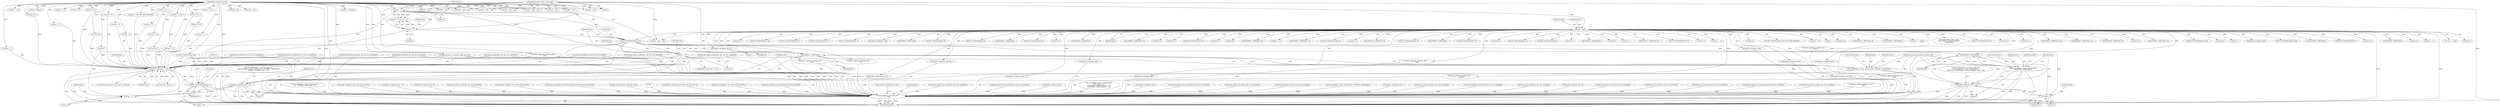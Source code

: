 digraph "0_tcpdump_d10a0f980fe8f9407ab1ffbd612641433ebe175e@array" {
"1000385" [label="(Call,ND_TCHECK2(tptr[0], len))"];
"1000142" [label="(Call,tptr = pptr)"];
"1000128" [label="(MethodParameterIn,const u_char *pptr)"];
"1000376" [label="(Call,len != 8)"];
"1000373" [label="(Call,len != 6)"];
"1000129" [label="(MethodParameterIn,u_int len)"];
"1000391" [label="(Call,len == 6)"];
"1002897" [label="(Call,ndo->ndo_vflag > 1 && len)"];
"1002905" [label="(Call,ND_TCHECK2(*pptr,len))"];
"1002909" [label="(Call,print_unknown_data(ndo, pptr, \"\n\t    \", len))"];
"1000406" [label="(Call,EXTRACT_16BITS(tptr))"];
"1000401" [label="(Call,as_printf(ndo, astostr, sizeof(astostr), EXTRACT_16BITS(tptr)))"];
"1000408" [label="(Call,ipaddr_string(ndo, tptr + 2))"];
"1000410" [label="(Call,tptr + 2)"];
"1000426" [label="(Call,EXTRACT_32BITS(tptr))"];
"1000421" [label="(Call,as_printf(ndo, astostr, sizeof(astostr),\n\t\t\tEXTRACT_32BITS(tptr)))"];
"1000428" [label="(Call,ipaddr_string(ndo, tptr + 4))"];
"1000430" [label="(Call,tptr + 4)"];
"1001706" [label="(Call,decode_prefix4(ndo, tptr, len, buf, sizeof(buf)))"];
"1002668" [label="(Call,EXTRACT_32BITS(tptr))"];
"1001430" [label="(Call,decode_labeled_prefix6(ndo, tptr, len, buf, sizeof(buf)))"];
"1002913" [label="(Identifier,len)"];
"1001390" [label="(Call,decode_prefix6(ndo, tptr, len, buf, sizeof(buf)))"];
"1000412" [label="(Literal,2)"];
"1000126" [label="(MethodParameterIn,netdissect_options *ndo)"];
"1000977" [label="(Call,isonsap_string(ndo, tptr, tlen))"];
"1000347" [label="(Call,ND_TCHECK2(tptr[0], 4))"];
"1002354" [label="(Call,tptr+3)"];
"1002654" [label="(Call,len < 4)"];
"1002378" [label="(Call,print_unknown_data(ndo, tptr, \"\n\t      \", 8))"];
"1000146" [label="(Identifier,tlen)"];
"1001818" [label="(Call,decode_prefix6(ndo, tptr, len, buf, sizeof(buf)))"];
"1002562" [label="(Call,tlen = len)"];
"1001262" [label="(Call,decode_labeled_vpn_prefix4(ndo, tptr, buf, sizeof(buf)))"];
"1002911" [label="(Identifier,pptr)"];
"1002810" [label="(Call,len -= alen)"];
"1002848" [label="(Call,EXTRACT_32BITS(tptr))"];
"1000404" [label="(Call,sizeof(astostr))"];
"1002298" [label="(Call,ipaddr_string(ndo, tptr+2))"];
"1000144" [label="(Identifier,pptr)"];
"1000406" [label="(Call,EXTRACT_16BITS(tptr))"];
"1000436" [label="(Call,len != 8)"];
"1000386" [label="(Call,tptr[0])"];
"1000415" [label="(Call,ND_PRINT((ndo, \" AS #%s, origin %s\",\n\t\t\tas_printf(ndo, astostr, sizeof(astostr),\n\t\t\tEXTRACT_32BITS(tptr)), ipaddr_string(ndo, tptr + 4))))"];
"1002909" [label="(Call,print_unknown_data(ndo, pptr, \"\n\t    \", len))"];
"1001898" [label="(Call,decode_labeled_vpn_prefix6(ndo, tptr, buf, sizeof(buf)))"];
"1000208" [label="(Call,pptr + len)"];
"1002915" [label="(Literal,1)"];
"1002203" [label="(Call,ipaddr_string(ndo, tptr+4))"];
"1002431" [label="(Call,EXTRACT_24BITS(tptr+2))"];
"1002195" [label="(Call,tptr+2)"];
"1000861" [label="(Call,ip6addr_string(ndo, tptr))"];
"1002910" [label="(Identifier,ndo)"];
"1002200" [label="(Call,tptr+4)"];
"1001691" [label="(Call,tptr < pptr + len)"];
"1000258" [label="(Call,as_printf(ndo, astostr, sizeof(astostr),\n\t\t\t\tas_size == 2 ?\n\t\t\t\tEXTRACT_16BITS(&tptr[2 + i]) :\n\t\t\t\tEXTRACT_32BITS(&tptr[2 + i])))"];
"1002907" [label="(Identifier,pptr)"];
"1002505" [label="(Call,ND_TCHECK2(tptr[0], 8))"];
"1002136" [label="(Call,len % 8)"];
"1002908" [label="(Identifier,len)"];
"1002257" [label="(Call,tptr+2)"];
"1000145" [label="(Call,tlen=len)"];
"1000955" [label="(Call,ipaddr_string(ndo, tptr))"];
"1002308" [label="(Call,tptr+6)"];
"1002410" [label="(Call,tlen = len)"];
"1000128" [label="(MethodParameterIn,const u_char *pptr)"];
"1000391" [label="(Call,len == 6)"];
"1002224" [label="(Call,EXTRACT_16BITS(tptr+6))"];
"1002898" [label="(Call,ndo->ndo_vflag > 1)"];
"1001167" [label="(Call,tptr < pptr + len)"];
"1000430" [label="(Call,tptr + 4)"];
"1002387" [label="(Call,tptr +=8)"];
"1000392" [label="(Identifier,len)"];
"1002516" [label="(Call,ipaddr_string(ndo, tptr))"];
"1000397" [label="(Identifier,ndo)"];
"1000424" [label="(Call,sizeof(astostr))"];
"1000408" [label="(Call,ipaddr_string(ndo, tptr + 2))"];
"1001169" [label="(Call,pptr + len)"];
"1001693" [label="(Call,pptr + len)"];
"1001566" [label="(Call,decode_labeled_vpn_clnp_prefix(ndo, tptr, buf, sizeof(buf)))"];
"1001625" [label="(Call,pptr + len)"];
"1000400" [label="(Block,)"];
"1000190" [label="(Call,!len)"];
"1002581" [label="(Call,EXTRACT_16BITS(tptr+1))"];
"1000200" [label="(Call,bgp_attr_get_as_size(ndo, atype, pptr, len))"];
"1001930" [label="(Call,decode_labeled_vpn_l2(ndo, tptr, buf, sizeof(buf)))"];
"1002906" [label="(Call,*pptr)"];
"1000410" [label="(Call,tptr + 2)"];
"1001623" [label="(Call,tptr = pptr + len)"];
"1001502" [label="(Call,decode_labeled_vpn_l2(ndo, tptr, buf, sizeof(buf)))"];
"1000427" [label="(Identifier,tptr)"];
"1002395" [label="(Call,ND_TCHECK2(tptr[0], 5))"];
"1002286" [label="(Call,tptr+2)"];
"1002834" [label="(Call,len > 0)"];
"1002905" [label="(Call,ND_TCHECK2(*pptr,len))"];
"1000143" [label="(Identifier,tptr)"];
"1002194" [label="(Call,EXTRACT_16BITS(tptr+2))"];
"1000312" [label="(Call,len != 4)"];
"1000598" [label="(Call,ipaddr_string(ndo, tptr))"];
"1002489" [label="(Call,ND_TCHECK2(tptr[0], 4))"];
"1000493" [label="(Call,EXTRACT_32BITS(tptr))"];
"1002673" [label="(Call,len -=4)"];
"1002731" [label="(Call,len -= alenlen)"];
"1001858" [label="(Call,decode_labeled_prefix6(ndo, tptr, len, buf, sizeof(buf)))"];
"1002663" [label="(Call,as_printf(ndo, astostr, sizeof(astostr), EXTRACT_32BITS(tptr)))"];
"1000557" [label="(Call,ND_TCHECK2(tptr[0], 4))"];
"1002119" [label="(Call,tptr = pptr + len)"];
"1002536" [label="(Call,ipaddr_string(ndo, tptr))"];
"1000767" [label="(Call,ipaddr_string(ndo, tptr))"];
"1002325" [label="(Call,tptr+6)"];
"1002151" [label="(Call,ND_TCHECK2(tptr[0], 2))"];
"1000375" [label="(Literal,6)"];
"1000390" [label="(ControlStructure,if (len == 6))"];
"1000206" [label="(Call,tptr < pptr + len)"];
"1000587" [label="(Call,ND_TCHECK2(tptr[0], 4))"];
"1000393" [label="(Literal,6)"];
"1002349" [label="(Call,tptr+2)"];
"1001358" [label="(Call,decode_mdt_vpn_nlri(ndo, tptr, buf, sizeof(buf)))"];
"1000622" [label="(Call,EXTRACT_16BITS(tptr))"];
"1002897" [label="(Call,ndo->ndo_vflag > 1 && len)"];
"1000573" [label="(Call,len % 4)"];
"1000402" [label="(Identifier,ndo)"];
"1001786" [label="(Call,decode_labeled_vpn_prefix4(ndo, tptr, buf, sizeof(buf)))"];
"1002091" [label="(Call,tptr-3)"];
"1001962" [label="(Call,decode_clnp_prefix(ndo, tptr, buf, sizeof(buf)))"];
"1002358" [label="(Call,tptr+4)"];
"1001680" [label="(Call,len == BGP_MP_NLRI_MINSIZE)"];
"1002242" [label="(Call,EXTRACT_32BITS(tptr+2))"];
"1000445" [label="(Call,ND_TCHECK2(tptr[0], 8))"];
"1002482" [label="(Call,ipaddr_string(ndo, tptr+4))"];
"1002221" [label="(Call,tptr+2)"];
"1002585" [label="(Call,tptr += 3)"];
"1002205" [label="(Call,tptr+4)"];
"1002869" [label="(Call,len -= 12)"];
"1001326" [label="(Call,decode_multicast_vpn(ndo, tptr, buf, sizeof(buf)))"];
"1000377" [label="(Identifier,len)"];
"1002896" [label="(ControlStructure,if (ndo->ndo_vflag > 1 && len))"];
"1000338" [label="(Call,len != 4)"];
"1001534" [label="(Call,decode_clnp_prefix(ndo, tptr, buf, sizeof(buf)))"];
"1002719" [label="(Call,len < alenlen)"];
"1001640" [label="(Call,ND_TCHECK2(tptr[0], BGP_MP_NLRI_MINSIZE))"];
"1000431" [label="(Identifier,tptr)"];
"1000548" [label="(Call,len != 4)"];
"1001294" [label="(Call,decode_rt_routing_info(ndo, tptr, buf, sizeof(buf)))"];
"1002436" [label="(Call,tptr +=5)"];
"1000373" [label="(Call,len != 6)"];
"1000426" [label="(Call,EXTRACT_32BITS(tptr))"];
"1001092" [label="(Call,print_unknown_data(ndo, tptr, \"\n\t    \", tlen))"];
"1002705" [label="(Call,len -= 2)"];
"1002688" [label="(Call,len < 2)"];
"1001994" [label="(Call,decode_labeled_vpn_clnp_prefix(ndo, tptr, buf, sizeof(buf)))"];
"1002861" [label="(Call,len > 12)"];
"1000130" [label="(Block,)"];
"1002058" [label="(Call,decode_multicast_vpn(ndo, tptr, buf, sizeof(buf)))"];
"1000429" [label="(Identifier,ndo)"];
"1000378" [label="(Literal,8)"];
"1000428" [label="(Call,ipaddr_string(ndo, tptr + 4))"];
"1000421" [label="(Call,as_printf(ndo, astostr, sizeof(astostr),\n\t\t\tEXTRACT_32BITS(tptr)))"];
"1002225" [label="(Call,tptr+6)"];
"1002368" [label="(Call,EXTRACT_16BITS(tptr+2))"];
"1002635" [label="(Call,print_unknown_data(ndo, tptr,\"\n\t      \", length))"];
"1002109" [label="(Call,print_unknown_data(ndo, tptr-3, \"\n\t    \", tlen))"];
"1000403" [label="(Identifier,astostr)"];
"1000357" [label="(Call,EXTRACT_32BITS(tptr))"];
"1002640" [label="(Call,tptr += length)"];
"1002499" [label="(Call,ipaddr_string(ndo, tptr))"];
"1000170" [label="(Call,tok2str(bgp_origin_values,\n\t\t\t\t\t\t\"Unknown Origin Typecode\",\n\t\t\t\t\t\ttptr[0]))"];
"1002648" [label="(Call,ND_TCHECK2(tptr[0], 4))"];
"1002369" [label="(Call,tptr+2)"];
"1000331" [label="(Call,ipaddr_string(ndo, tptr))"];
"1002237" [label="(Call,as_printf(ndo, astostr, sizeof(astostr),\n\t\t\t    EXTRACT_32BITS(tptr+2)))"];
"1000376" [label="(Call,len != 8)"];
"1002300" [label="(Call,tptr+2)"];
"1002919" [label="(MethodReturn,RET)"];
"1001222" [label="(Call,decode_labeled_prefix4(ndo, tptr, len, buf, sizeof(buf)))"];
"1000815" [label="(Call,ipaddr_string(ndo, tptr+BGP_VPN_RD_LEN))"];
"1000463" [label="(Call,ipaddr_string(ndo, tptr + 4))"];
"1002357" [label="(Call,EXTRACT_16BITS(tptr+4))"];
"1002256" [label="(Call,EXTRACT_32BITS(tptr+2))"];
"1002461" [label="(Call,ipaddr_string(ndo, tptr+4))"];
"1000395" [label="(Call,ND_PRINT((ndo, \" AS #%s, origin %s\",\n\t\t\tas_printf(ndo, astostr, sizeof(astostr), EXTRACT_16BITS(tptr)),\n\t\t\tipaddr_string(ndo, tptr + 2))))"];
"1002026" [label="(Call,decode_mdt_vpn_nlri(ndo, tptr, buf, sizeof(buf)))"];
"1000909" [label="(Call,ip6addr_string(ndo, tptr+BGP_VPN_RD_LEN))"];
"1002199" [label="(Call,EXTRACT_32BITS(tptr+4))"];
"1002331" [label="(Call,tptr+6)"];
"1002817" [label="(Call,len == 0)"];
"1002284" [label="(Call,ipaddr_string(ndo, tptr+2))"];
"1002246" [label="(Call,EXTRACT_16BITS(tptr+6))"];
"1000401" [label="(Call,as_printf(ndo, astostr, sizeof(astostr), EXTRACT_16BITS(tptr)))"];
"1001018" [label="(Call,isonsap_string(ndo, tptr+BGP_VPN_RD_LEN,tlen-BGP_VPN_RD_LEN))"];
"1000682" [label="(Call,print_unknown_data(ndo, tptr, \"\n\t    \", tlen))"];
"1000422" [label="(Identifier,ndo)"];
"1001073" [label="(Call,ND_TCHECK2(tptr[0], tlen))"];
"1002243" [label="(Call,tptr+2)"];
"1002800" [label="(Call,bgp_attr_print(ndo, atype, tptr, alen))"];
"1002582" [label="(Call,tptr+1)"];
"1002121" [label="(Call,pptr + len)"];
"1000150" [label="(Block,)"];
"1002479" [label="(Call,ipaddr_string(ndo, tptr))"];
"1000372" [label="(Call,len != 6 && len != 8)"];
"1000471" [label="(Call,len % 4)"];
"1000663" [label="(Call,ND_TCHECK2(tptr[0], tlen))"];
"1002158" [label="(Call,EXTRACT_16BITS(tptr))"];
"1000417" [label="(Identifier,ndo)"];
"1000407" [label="(Identifier,tptr)"];
"1000411" [label="(Identifier,tptr)"];
"1000142" [label="(Call,tptr = pptr)"];
"1000615" [label="(Call,ND_TCHECK2(tptr[0], 3))"];
"1002912" [label="(Literal,\"\n\t    \")"];
"1002247" [label="(Call,tptr+6)"];
"1000567" [label="(Call,ipaddr_string(ndo, tptr))"];
"1001647" [label="(Call,EXTRACT_16BITS(tptr))"];
"1002432" [label="(Call,tptr+2)"];
"1001058" [label="(Call,ip6addr_string(ndo, tptr+BGP_VPN_RD_LEN+3))"];
"1000542" [label="(Call,tptr +=4)"];
"1002820" [label="(Call,len % 12)"];
"1002904" [label="(Block,)"];
"1002552" [label="(Call,print_unknown_data(ndo, tptr, \"\n\t      \", tlen))"];
"1001097" [label="(Call,tptr += tlen)"];
"1000432" [label="(Literal,4)"];
"1002315" [label="(Call,tptr+7)"];
"1002403" [label="(Call,tptr+1)"];
"1000362" [label="(Call,len != 0)"];
"1002219" [label="(Call,ipaddr_string(ndo, tptr+2))"];
"1000486" [label="(Call,ND_TCHECK2(tptr[0], 4))"];
"1001615" [label="(Call,print_unknown_data(ndo, tptr, \"\n\t    \", tlen))"];
"1001038" [label="(Call,ipaddr_string(ndo, tptr+BGP_VPN_RD_LEN+4))"];
"1000153" [label="(Call,len != 1)"];
"1001470" [label="(Call,decode_labeled_vpn_prefix6(ndo, tptr, buf, sizeof(buf)))"];
"1000385" [label="(Call,ND_TCHECK2(tptr[0], len))"];
"1001746" [label="(Call,decode_labeled_prefix4(ndo, tptr, len, buf, sizeof(buf)))"];
"1000420" [label="(Block,)"];
"1000409" [label="(Identifier,ndo)"];
"1000129" [label="(MethodParameterIn,u_int len)"];
"1002468" [label="(Call,ND_TCHECK2(tptr[0], 8))"];
"1000180" [label="(Call,len % 2)"];
"1002874" [label="(Call,ND_TCHECK2(*pptr,len))"];
"1000321" [label="(Call,ND_TCHECK2(tptr[0], 4))"];
"1002447" [label="(Call,ND_TCHECK2(tptr[0], 8))"];
"1000423" [label="(Identifier,astostr)"];
"1000389" [label="(Identifier,len)"];
"1002458" [label="(Call,ipaddr_string(ndo, tptr))"];
"1000461" [label="(Call,EXTRACT_32BITS(tptr))"];
"1002570" [label="(Call,ND_TCHECK2(tptr[0], 3))"];
"1002903" [label="(Identifier,len)"];
"1000374" [label="(Identifier,len)"];
"1001182" [label="(Call,decode_prefix4(ndo, tptr, len, buf, sizeof(buf)))"];
"1002890" [label="(Call,print_unknown_data(ndo, pptr, \"\n\t    \", len))"];
"1002525" [label="(Call,ND_TCHECK2(tptr[0], 8))"];
"1000385" -> "1000150"  [label="AST: "];
"1000385" -> "1000389"  [label="CFG: "];
"1000386" -> "1000385"  [label="AST: "];
"1000389" -> "1000385"  [label="AST: "];
"1000392" -> "1000385"  [label="CFG: "];
"1000385" -> "1002919"  [label="DDG: "];
"1000385" -> "1002919"  [label="DDG: "];
"1000142" -> "1000385"  [label="DDG: "];
"1000376" -> "1000385"  [label="DDG: "];
"1000373" -> "1000385"  [label="DDG: "];
"1000129" -> "1000385"  [label="DDG: "];
"1000385" -> "1000391"  [label="DDG: "];
"1000385" -> "1000406"  [label="DDG: "];
"1000385" -> "1000408"  [label="DDG: "];
"1000385" -> "1000410"  [label="DDG: "];
"1000385" -> "1000426"  [label="DDG: "];
"1000385" -> "1000428"  [label="DDG: "];
"1000385" -> "1000430"  [label="DDG: "];
"1000142" -> "1000130"  [label="AST: "];
"1000142" -> "1000144"  [label="CFG: "];
"1000143" -> "1000142"  [label="AST: "];
"1000144" -> "1000142"  [label="AST: "];
"1000146" -> "1000142"  [label="CFG: "];
"1000142" -> "1002919"  [label="DDG: "];
"1000142" -> "1002919"  [label="DDG: "];
"1000128" -> "1000142"  [label="DDG: "];
"1000142" -> "1000170"  [label="DDG: "];
"1000142" -> "1000206"  [label="DDG: "];
"1000142" -> "1000321"  [label="DDG: "];
"1000142" -> "1000331"  [label="DDG: "];
"1000142" -> "1000347"  [label="DDG: "];
"1000142" -> "1000357"  [label="DDG: "];
"1000142" -> "1000406"  [label="DDG: "];
"1000142" -> "1000426"  [label="DDG: "];
"1000142" -> "1000445"  [label="DDG: "];
"1000142" -> "1000461"  [label="DDG: "];
"1000142" -> "1000486"  [label="DDG: "];
"1000142" -> "1000493"  [label="DDG: "];
"1000142" -> "1000542"  [label="DDG: "];
"1000142" -> "1000557"  [label="DDG: "];
"1000142" -> "1000567"  [label="DDG: "];
"1000142" -> "1000587"  [label="DDG: "];
"1000142" -> "1000598"  [label="DDG: "];
"1000142" -> "1000615"  [label="DDG: "];
"1000142" -> "1000622"  [label="DDG: "];
"1000142" -> "1000663"  [label="DDG: "];
"1000142" -> "1000682"  [label="DDG: "];
"1000142" -> "1001073"  [label="DDG: "];
"1000142" -> "1001092"  [label="DDG: "];
"1000142" -> "1001097"  [label="DDG: "];
"1000142" -> "1001615"  [label="DDG: "];
"1000142" -> "1001640"  [label="DDG: "];
"1000142" -> "1001647"  [label="DDG: "];
"1000142" -> "1002091"  [label="DDG: "];
"1000142" -> "1002151"  [label="DDG: "];
"1000142" -> "1002158"  [label="DDG: "];
"1000142" -> "1002194"  [label="DDG: "];
"1000142" -> "1002195"  [label="DDG: "];
"1000142" -> "1002199"  [label="DDG: "];
"1000142" -> "1002200"  [label="DDG: "];
"1000142" -> "1002203"  [label="DDG: "];
"1000142" -> "1002205"  [label="DDG: "];
"1000142" -> "1002219"  [label="DDG: "];
"1000142" -> "1002221"  [label="DDG: "];
"1000142" -> "1002224"  [label="DDG: "];
"1000142" -> "1002225"  [label="DDG: "];
"1000142" -> "1002242"  [label="DDG: "];
"1000142" -> "1002243"  [label="DDG: "];
"1000142" -> "1002246"  [label="DDG: "];
"1000142" -> "1002247"  [label="DDG: "];
"1000142" -> "1002256"  [label="DDG: "];
"1000142" -> "1002257"  [label="DDG: "];
"1000142" -> "1002284"  [label="DDG: "];
"1000142" -> "1002286"  [label="DDG: "];
"1000142" -> "1002298"  [label="DDG: "];
"1000142" -> "1002300"  [label="DDG: "];
"1000142" -> "1002308"  [label="DDG: "];
"1000142" -> "1002315"  [label="DDG: "];
"1000142" -> "1002325"  [label="DDG: "];
"1000142" -> "1002331"  [label="DDG: "];
"1000142" -> "1002349"  [label="DDG: "];
"1000142" -> "1002354"  [label="DDG: "];
"1000142" -> "1002357"  [label="DDG: "];
"1000142" -> "1002358"  [label="DDG: "];
"1000142" -> "1002368"  [label="DDG: "];
"1000142" -> "1002369"  [label="DDG: "];
"1000142" -> "1002378"  [label="DDG: "];
"1000142" -> "1002387"  [label="DDG: "];
"1000142" -> "1002395"  [label="DDG: "];
"1000142" -> "1002403"  [label="DDG: "];
"1000142" -> "1002431"  [label="DDG: "];
"1000142" -> "1002432"  [label="DDG: "];
"1000142" -> "1002436"  [label="DDG: "];
"1000142" -> "1002447"  [label="DDG: "];
"1000142" -> "1002458"  [label="DDG: "];
"1000142" -> "1002468"  [label="DDG: "];
"1000142" -> "1002479"  [label="DDG: "];
"1000142" -> "1002489"  [label="DDG: "];
"1000142" -> "1002499"  [label="DDG: "];
"1000142" -> "1002505"  [label="DDG: "];
"1000142" -> "1002516"  [label="DDG: "];
"1000142" -> "1002525"  [label="DDG: "];
"1000142" -> "1002536"  [label="DDG: "];
"1000142" -> "1002552"  [label="DDG: "];
"1000142" -> "1002570"  [label="DDG: "];
"1000142" -> "1002581"  [label="DDG: "];
"1000142" -> "1002582"  [label="DDG: "];
"1000142" -> "1002585"  [label="DDG: "];
"1000142" -> "1002635"  [label="DDG: "];
"1000142" -> "1002640"  [label="DDG: "];
"1000142" -> "1002648"  [label="DDG: "];
"1000142" -> "1002668"  [label="DDG: "];
"1000142" -> "1002848"  [label="DDG: "];
"1000128" -> "1000125"  [label="AST: "];
"1000128" -> "1002919"  [label="DDG: "];
"1000128" -> "1000200"  [label="DDG: "];
"1000128" -> "1000206"  [label="DDG: "];
"1000128" -> "1000208"  [label="DDG: "];
"1000128" -> "1001167"  [label="DDG: "];
"1000128" -> "1001169"  [label="DDG: "];
"1000128" -> "1001623"  [label="DDG: "];
"1000128" -> "1001625"  [label="DDG: "];
"1000128" -> "1001691"  [label="DDG: "];
"1000128" -> "1001693"  [label="DDG: "];
"1000128" -> "1002119"  [label="DDG: "];
"1000128" -> "1002121"  [label="DDG: "];
"1000128" -> "1002890"  [label="DDG: "];
"1000128" -> "1002909"  [label="DDG: "];
"1000376" -> "1000372"  [label="AST: "];
"1000376" -> "1000378"  [label="CFG: "];
"1000377" -> "1000376"  [label="AST: "];
"1000378" -> "1000376"  [label="AST: "];
"1000372" -> "1000376"  [label="CFG: "];
"1000376" -> "1000372"  [label="DDG: "];
"1000376" -> "1000372"  [label="DDG: "];
"1000373" -> "1000376"  [label="DDG: "];
"1000129" -> "1000376"  [label="DDG: "];
"1000376" -> "1002897"  [label="DDG: "];
"1000373" -> "1000372"  [label="AST: "];
"1000373" -> "1000375"  [label="CFG: "];
"1000374" -> "1000373"  [label="AST: "];
"1000375" -> "1000373"  [label="AST: "];
"1000377" -> "1000373"  [label="CFG: "];
"1000372" -> "1000373"  [label="CFG: "];
"1000373" -> "1000372"  [label="DDG: "];
"1000373" -> "1000372"  [label="DDG: "];
"1000129" -> "1000373"  [label="DDG: "];
"1000373" -> "1002897"  [label="DDG: "];
"1000129" -> "1000125"  [label="AST: "];
"1000129" -> "1002919"  [label="DDG: "];
"1000129" -> "1000145"  [label="DDG: "];
"1000129" -> "1000153"  [label="DDG: "];
"1000129" -> "1000180"  [label="DDG: "];
"1000129" -> "1000190"  [label="DDG: "];
"1000129" -> "1000200"  [label="DDG: "];
"1000129" -> "1000206"  [label="DDG: "];
"1000129" -> "1000208"  [label="DDG: "];
"1000129" -> "1000312"  [label="DDG: "];
"1000129" -> "1000338"  [label="DDG: "];
"1000129" -> "1000362"  [label="DDG: "];
"1000129" -> "1000391"  [label="DDG: "];
"1000129" -> "1000436"  [label="DDG: "];
"1000129" -> "1000471"  [label="DDG: "];
"1000129" -> "1000548"  [label="DDG: "];
"1000129" -> "1000573"  [label="DDG: "];
"1000129" -> "1001167"  [label="DDG: "];
"1000129" -> "1001169"  [label="DDG: "];
"1000129" -> "1001623"  [label="DDG: "];
"1000129" -> "1001625"  [label="DDG: "];
"1000129" -> "1001680"  [label="DDG: "];
"1000129" -> "1001691"  [label="DDG: "];
"1000129" -> "1001693"  [label="DDG: "];
"1000129" -> "1002119"  [label="DDG: "];
"1000129" -> "1002121"  [label="DDG: "];
"1000129" -> "1002136"  [label="DDG: "];
"1000129" -> "1002410"  [label="DDG: "];
"1000129" -> "1002562"  [label="DDG: "];
"1000129" -> "1002654"  [label="DDG: "];
"1000129" -> "1002673"  [label="DDG: "];
"1000129" -> "1002688"  [label="DDG: "];
"1000129" -> "1002705"  [label="DDG: "];
"1000129" -> "1002719"  [label="DDG: "];
"1000129" -> "1002731"  [label="DDG: "];
"1000129" -> "1002810"  [label="DDG: "];
"1000129" -> "1002817"  [label="DDG: "];
"1000129" -> "1002820"  [label="DDG: "];
"1000129" -> "1002834"  [label="DDG: "];
"1000129" -> "1002861"  [label="DDG: "];
"1000129" -> "1002869"  [label="DDG: "];
"1000129" -> "1002874"  [label="DDG: "];
"1000129" -> "1002890"  [label="DDG: "];
"1000129" -> "1002897"  [label="DDG: "];
"1000129" -> "1002905"  [label="DDG: "];
"1000129" -> "1002909"  [label="DDG: "];
"1000391" -> "1000390"  [label="AST: "];
"1000391" -> "1000393"  [label="CFG: "];
"1000392" -> "1000391"  [label="AST: "];
"1000393" -> "1000391"  [label="AST: "];
"1000397" -> "1000391"  [label="CFG: "];
"1000417" -> "1000391"  [label="CFG: "];
"1000391" -> "1002919"  [label="DDG: "];
"1000391" -> "1002897"  [label="DDG: "];
"1002897" -> "1002896"  [label="AST: "];
"1002897" -> "1002898"  [label="CFG: "];
"1002897" -> "1002903"  [label="CFG: "];
"1002898" -> "1002897"  [label="AST: "];
"1002903" -> "1002897"  [label="AST: "];
"1002907" -> "1002897"  [label="CFG: "];
"1002915" -> "1002897"  [label="CFG: "];
"1002897" -> "1002919"  [label="DDG: "];
"1002897" -> "1002919"  [label="DDG: "];
"1002897" -> "1002919"  [label="DDG: "];
"1002898" -> "1002897"  [label="DDG: "];
"1002898" -> "1002897"  [label="DDG: "];
"1002673" -> "1002897"  [label="DDG: "];
"1000338" -> "1002897"  [label="DDG: "];
"1000436" -> "1002897"  [label="DDG: "];
"1000471" -> "1002897"  [label="DDG: "];
"1002874" -> "1002897"  [label="DDG: "];
"1000312" -> "1002897"  [label="DDG: "];
"1002890" -> "1002897"  [label="DDG: "];
"1000180" -> "1002897"  [label="DDG: "];
"1000190" -> "1002897"  [label="DDG: "];
"1000573" -> "1002897"  [label="DDG: "];
"1002136" -> "1002897"  [label="DDG: "];
"1001818" -> "1002897"  [label="DDG: "];
"1000362" -> "1002897"  [label="DDG: "];
"1001430" -> "1002897"  [label="DDG: "];
"1001706" -> "1002897"  [label="DDG: "];
"1001390" -> "1002897"  [label="DDG: "];
"1001182" -> "1002897"  [label="DDG: "];
"1002817" -> "1002897"  [label="DDG: "];
"1001746" -> "1002897"  [label="DDG: "];
"1001222" -> "1002897"  [label="DDG: "];
"1001858" -> "1002897"  [label="DDG: "];
"1002810" -> "1002897"  [label="DDG: "];
"1000153" -> "1002897"  [label="DDG: "];
"1000548" -> "1002897"  [label="DDG: "];
"1002834" -> "1002897"  [label="DDG: "];
"1002820" -> "1002897"  [label="DDG: "];
"1001680" -> "1002897"  [label="DDG: "];
"1000200" -> "1002897"  [label="DDG: "];
"1002897" -> "1002905"  [label="DDG: "];
"1002905" -> "1002904"  [label="AST: "];
"1002905" -> "1002908"  [label="CFG: "];
"1002906" -> "1002905"  [label="AST: "];
"1002908" -> "1002905"  [label="AST: "];
"1002910" -> "1002905"  [label="CFG: "];
"1002905" -> "1002919"  [label="DDG: "];
"1002905" -> "1002919"  [label="DDG: "];
"1002874" -> "1002905"  [label="DDG: "];
"1002905" -> "1002909"  [label="DDG: "];
"1002909" -> "1002904"  [label="AST: "];
"1002909" -> "1002913"  [label="CFG: "];
"1002910" -> "1002909"  [label="AST: "];
"1002911" -> "1002909"  [label="AST: "];
"1002912" -> "1002909"  [label="AST: "];
"1002913" -> "1002909"  [label="AST: "];
"1002915" -> "1002909"  [label="CFG: "];
"1002909" -> "1002919"  [label="DDG: "];
"1002909" -> "1002919"  [label="DDG: "];
"1002909" -> "1002919"  [label="DDG: "];
"1002909" -> "1002919"  [label="DDG: "];
"1000682" -> "1002909"  [label="DDG: "];
"1002058" -> "1002909"  [label="DDG: "];
"1001018" -> "1002909"  [label="DDG: "];
"1001706" -> "1002909"  [label="DDG: "];
"1002026" -> "1002909"  [label="DDG: "];
"1001470" -> "1002909"  [label="DDG: "];
"1002552" -> "1002909"  [label="DDG: "];
"1001390" -> "1002909"  [label="DDG: "];
"1000861" -> "1002909"  [label="DDG: "];
"1002890" -> "1002909"  [label="DDG: "];
"1002890" -> "1002909"  [label="DDG: "];
"1000258" -> "1002909"  [label="DDG: "];
"1001294" -> "1002909"  [label="DDG: "];
"1002461" -> "1002909"  [label="DDG: "];
"1001566" -> "1002909"  [label="DDG: "];
"1001222" -> "1002909"  [label="DDG: "];
"1000815" -> "1002909"  [label="DDG: "];
"1001858" -> "1002909"  [label="DDG: "];
"1001818" -> "1002909"  [label="DDG: "];
"1000200" -> "1002909"  [label="DDG: "];
"1000200" -> "1002909"  [label="DDG: "];
"1000598" -> "1002909"  [label="DDG: "];
"1001746" -> "1002909"  [label="DDG: "];
"1002284" -> "1002909"  [label="DDG: "];
"1001534" -> "1002909"  [label="DDG: "];
"1002482" -> "1002909"  [label="DDG: "];
"1000567" -> "1002909"  [label="DDG: "];
"1001962" -> "1002909"  [label="DDG: "];
"1002219" -> "1002909"  [label="DDG: "];
"1000408" -> "1002909"  [label="DDG: "];
"1002663" -> "1002909"  [label="DDG: "];
"1002635" -> "1002909"  [label="DDG: "];
"1001358" -> "1002909"  [label="DDG: "];
"1001786" -> "1002909"  [label="DDG: "];
"1002203" -> "1002909"  [label="DDG: "];
"1001262" -> "1002909"  [label="DDG: "];
"1000331" -> "1002909"  [label="DDG: "];
"1002536" -> "1002909"  [label="DDG: "];
"1001898" -> "1002909"  [label="DDG: "];
"1002499" -> "1002909"  [label="DDG: "];
"1002298" -> "1002909"  [label="DDG: "];
"1001615" -> "1002909"  [label="DDG: "];
"1001182" -> "1002909"  [label="DDG: "];
"1002378" -> "1002909"  [label="DDG: "];
"1000909" -> "1002909"  [label="DDG: "];
"1000463" -> "1002909"  [label="DDG: "];
"1002109" -> "1002909"  [label="DDG: "];
"1002516" -> "1002909"  [label="DDG: "];
"1002237" -> "1002909"  [label="DDG: "];
"1001092" -> "1002909"  [label="DDG: "];
"1002800" -> "1002909"  [label="DDG: "];
"1001930" -> "1002909"  [label="DDG: "];
"1001058" -> "1002909"  [label="DDG: "];
"1001326" -> "1002909"  [label="DDG: "];
"1000977" -> "1002909"  [label="DDG: "];
"1000955" -> "1002909"  [label="DDG: "];
"1000428" -> "1002909"  [label="DDG: "];
"1001994" -> "1002909"  [label="DDG: "];
"1000767" -> "1002909"  [label="DDG: "];
"1001038" -> "1002909"  [label="DDG: "];
"1001430" -> "1002909"  [label="DDG: "];
"1001502" -> "1002909"  [label="DDG: "];
"1000126" -> "1002909"  [label="DDG: "];
"1000406" -> "1000401"  [label="AST: "];
"1000406" -> "1000407"  [label="CFG: "];
"1000407" -> "1000406"  [label="AST: "];
"1000401" -> "1000406"  [label="CFG: "];
"1000406" -> "1000401"  [label="DDG: "];
"1000406" -> "1000408"  [label="DDG: "];
"1000406" -> "1000410"  [label="DDG: "];
"1000401" -> "1000400"  [label="AST: "];
"1000402" -> "1000401"  [label="AST: "];
"1000403" -> "1000401"  [label="AST: "];
"1000404" -> "1000401"  [label="AST: "];
"1000409" -> "1000401"  [label="CFG: "];
"1000401" -> "1002919"  [label="DDG: "];
"1000401" -> "1002919"  [label="DDG: "];
"1000401" -> "1002919"  [label="DDG: "];
"1000126" -> "1000401"  [label="DDG: "];
"1000401" -> "1000408"  [label="DDG: "];
"1000408" -> "1000400"  [label="AST: "];
"1000408" -> "1000410"  [label="CFG: "];
"1000409" -> "1000408"  [label="AST: "];
"1000410" -> "1000408"  [label="AST: "];
"1000395" -> "1000408"  [label="CFG: "];
"1000408" -> "1002919"  [label="DDG: "];
"1000408" -> "1002919"  [label="DDG: "];
"1000408" -> "1002919"  [label="DDG: "];
"1000126" -> "1000408"  [label="DDG: "];
"1000410" -> "1000412"  [label="CFG: "];
"1000411" -> "1000410"  [label="AST: "];
"1000412" -> "1000410"  [label="AST: "];
"1000410" -> "1002919"  [label="DDG: "];
"1000426" -> "1000421"  [label="AST: "];
"1000426" -> "1000427"  [label="CFG: "];
"1000427" -> "1000426"  [label="AST: "];
"1000421" -> "1000426"  [label="CFG: "];
"1000426" -> "1000421"  [label="DDG: "];
"1000426" -> "1000428"  [label="DDG: "];
"1000426" -> "1000430"  [label="DDG: "];
"1000421" -> "1000420"  [label="AST: "];
"1000422" -> "1000421"  [label="AST: "];
"1000423" -> "1000421"  [label="AST: "];
"1000424" -> "1000421"  [label="AST: "];
"1000429" -> "1000421"  [label="CFG: "];
"1000421" -> "1002919"  [label="DDG: "];
"1000421" -> "1002919"  [label="DDG: "];
"1000421" -> "1002919"  [label="DDG: "];
"1000126" -> "1000421"  [label="DDG: "];
"1000421" -> "1000428"  [label="DDG: "];
"1000428" -> "1000420"  [label="AST: "];
"1000428" -> "1000430"  [label="CFG: "];
"1000429" -> "1000428"  [label="AST: "];
"1000430" -> "1000428"  [label="AST: "];
"1000415" -> "1000428"  [label="CFG: "];
"1000428" -> "1002919"  [label="DDG: "];
"1000428" -> "1002919"  [label="DDG: "];
"1000428" -> "1002919"  [label="DDG: "];
"1000126" -> "1000428"  [label="DDG: "];
"1000430" -> "1000432"  [label="CFG: "];
"1000431" -> "1000430"  [label="AST: "];
"1000432" -> "1000430"  [label="AST: "];
"1000430" -> "1002919"  [label="DDG: "];
}
